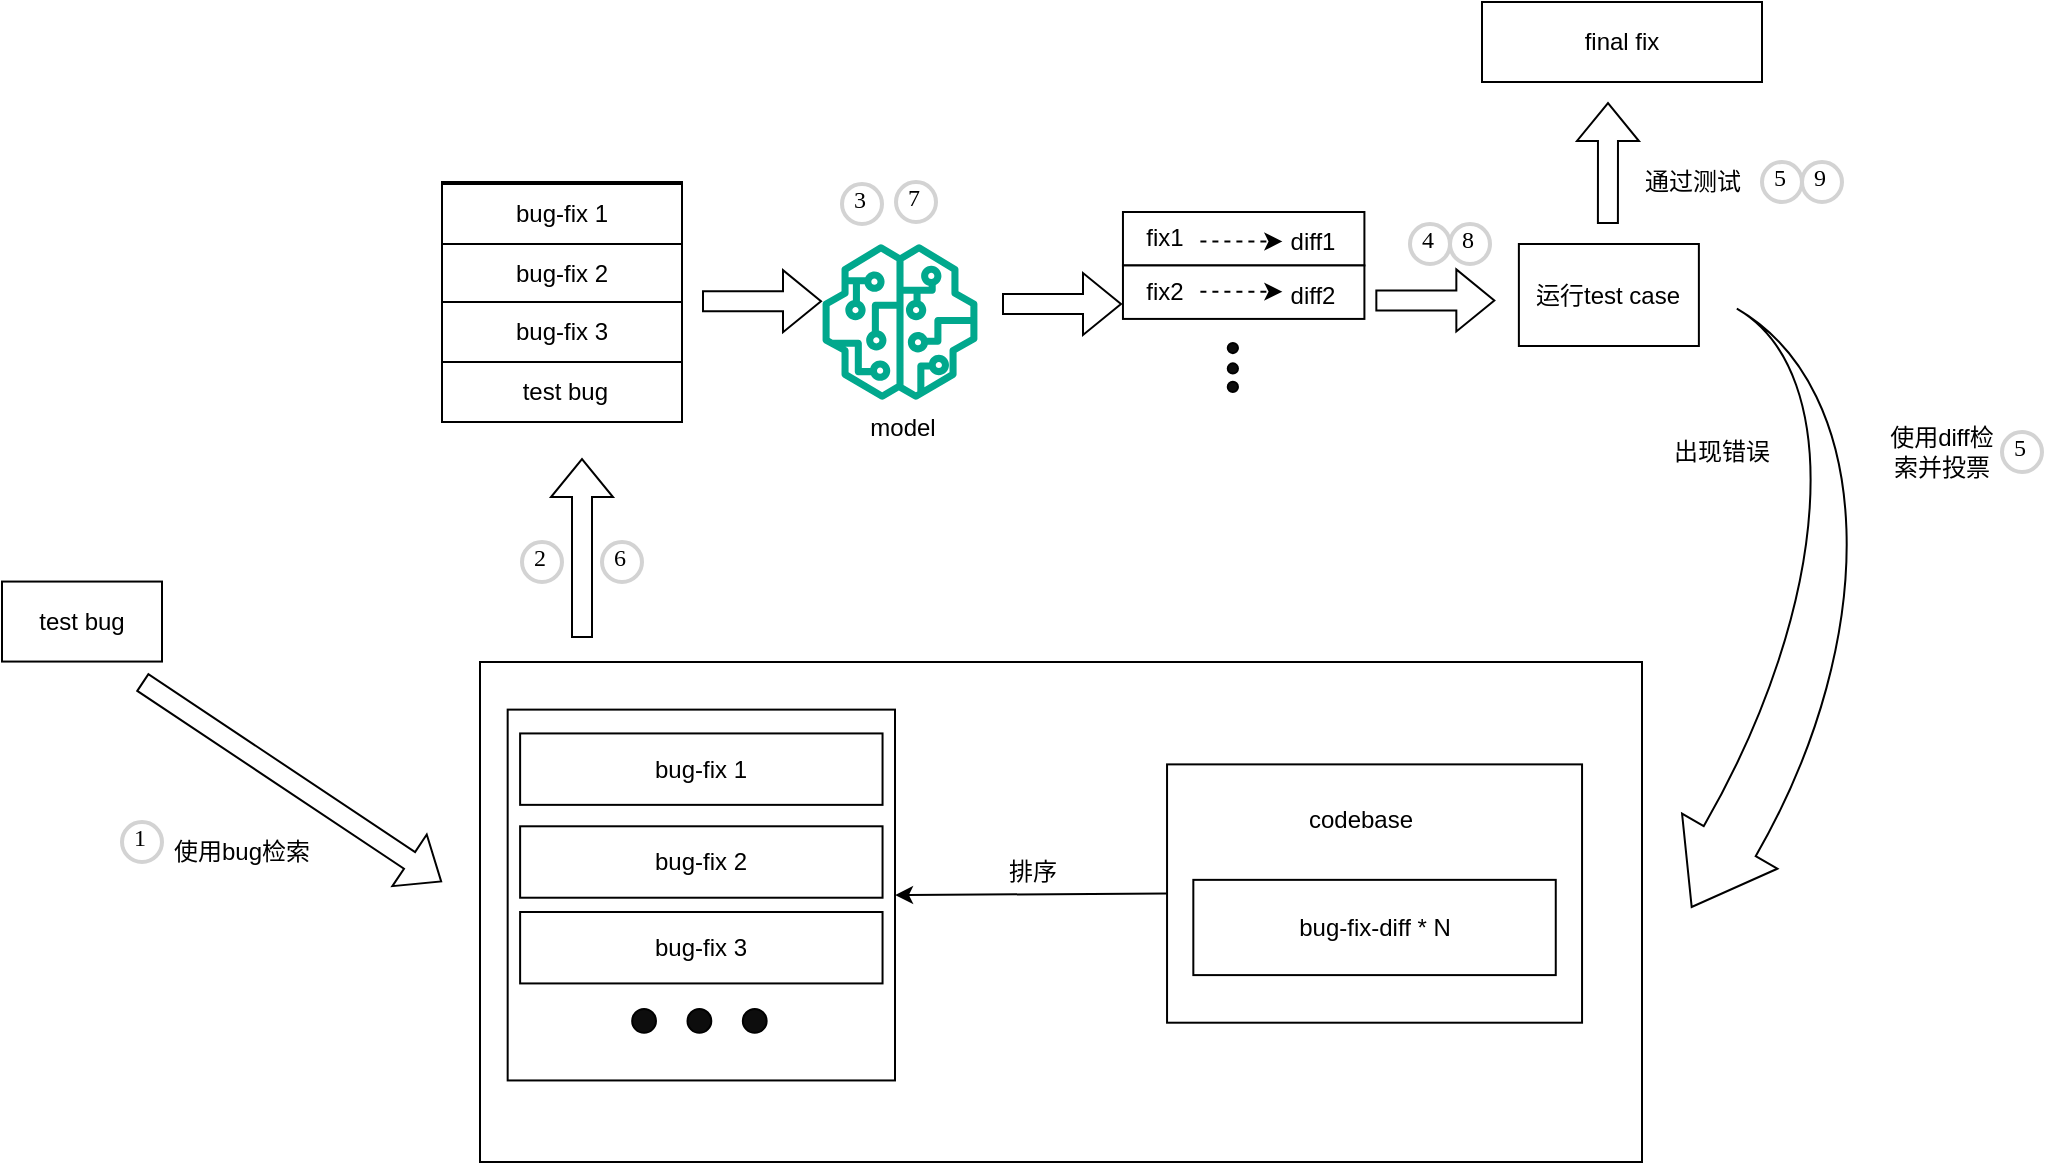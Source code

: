 <mxfile version="24.4.6" type="github">
  <diagram name="第 1 页" id="Rax4Fl9KoX1cWoAzVFCw">
    <mxGraphModel dx="2391" dy="887" grid="1" gridSize="10" guides="1" tooltips="1" connect="1" arrows="1" fold="1" page="1" pageScale="1" pageWidth="827" pageHeight="1169" math="0" shadow="0">
      <root>
        <mxCell id="0" />
        <mxCell id="1" parent="0" />
        <mxCell id="h92h-MnjdW707IpOeqrp-126" value="" style="group" vertex="1" connectable="0" parent="1">
          <mxGeometry x="-310" y="220" width="1020" height="580" as="geometry" />
        </mxCell>
        <mxCell id="h92h-MnjdW707IpOeqrp-10" value="" style="group" vertex="1" connectable="0" parent="h92h-MnjdW707IpOeqrp-126">
          <mxGeometry x="410" y="121" width="78" height="107" as="geometry" />
        </mxCell>
        <mxCell id="h92h-MnjdW707IpOeqrp-7" value="" style="sketch=0;outlineConnect=0;fontColor=#232F3E;gradientColor=none;fillColor=#01A88D;strokeColor=none;dashed=0;verticalLabelPosition=bottom;verticalAlign=top;align=center;html=1;fontSize=12;fontStyle=0;aspect=fixed;pointerEvents=1;shape=mxgraph.aws4.sagemaker_model;" vertex="1" parent="h92h-MnjdW707IpOeqrp-10">
          <mxGeometry width="78" height="78" as="geometry" />
        </mxCell>
        <mxCell id="h92h-MnjdW707IpOeqrp-8" value="model" style="text;html=1;align=center;verticalAlign=middle;resizable=0;points=[];autosize=1;strokeColor=none;fillColor=none;" vertex="1" parent="h92h-MnjdW707IpOeqrp-10">
          <mxGeometry x="10" y="77" width="60" height="30" as="geometry" />
        </mxCell>
        <mxCell id="h92h-MnjdW707IpOeqrp-57" value="" style="group" vertex="1" connectable="0" parent="h92h-MnjdW707IpOeqrp-126">
          <mxGeometry x="550" y="105" width="136.67" height="90" as="geometry" />
        </mxCell>
        <mxCell id="h92h-MnjdW707IpOeqrp-11" value="" style="rounded=0;whiteSpace=wrap;html=1;container=0;" vertex="1" parent="h92h-MnjdW707IpOeqrp-57">
          <mxGeometry x="10.48" width="120.723" height="26.73" as="geometry" />
        </mxCell>
        <mxCell id="h92h-MnjdW707IpOeqrp-12" value="fix1" style="text;html=1;align=center;verticalAlign=middle;whiteSpace=wrap;rounded=0;container=0;" vertex="1" parent="h92h-MnjdW707IpOeqrp-57">
          <mxGeometry y="5.182" width="62.868" height="16.364" as="geometry" />
        </mxCell>
        <mxCell id="h92h-MnjdW707IpOeqrp-14" value="" style="rounded=0;whiteSpace=wrap;html=1;container=0;" vertex="1" parent="h92h-MnjdW707IpOeqrp-57">
          <mxGeometry x="10.48" y="26.73" width="120.723" height="26.73" as="geometry" />
        </mxCell>
        <mxCell id="h92h-MnjdW707IpOeqrp-15" value="fix2" style="text;html=1;align=center;verticalAlign=middle;whiteSpace=wrap;rounded=0;container=0;" vertex="1" parent="h92h-MnjdW707IpOeqrp-57">
          <mxGeometry y="31.909" width="62.868" height="16.364" as="geometry" />
        </mxCell>
        <mxCell id="h92h-MnjdW707IpOeqrp-43" value="diff1" style="text;html=1;align=center;verticalAlign=middle;whiteSpace=wrap;rounded=0;container=0;" vertex="1" parent="h92h-MnjdW707IpOeqrp-57">
          <mxGeometry x="73.802" y="6.818" width="62.868" height="16.364" as="geometry" />
        </mxCell>
        <mxCell id="h92h-MnjdW707IpOeqrp-44" value="diff2" style="text;html=1;align=center;verticalAlign=middle;whiteSpace=wrap;rounded=0;container=0;" vertex="1" parent="h92h-MnjdW707IpOeqrp-57">
          <mxGeometry x="73.802" y="33.851" width="62.868" height="16.364" as="geometry" />
        </mxCell>
        <mxCell id="h92h-MnjdW707IpOeqrp-53" value="" style="endArrow=classic;html=1;rounded=0;dashed=1;" edge="1" parent="h92h-MnjdW707IpOeqrp-57">
          <mxGeometry width="50" height="50" relative="1" as="geometry">
            <mxPoint x="49.201" y="14.719" as="sourcePoint" />
            <mxPoint x="90.202" y="14.719" as="targetPoint" />
          </mxGeometry>
        </mxCell>
        <mxCell id="h92h-MnjdW707IpOeqrp-54" value="" style="endArrow=classic;html=1;rounded=0;dashed=1;" edge="1" parent="h92h-MnjdW707IpOeqrp-57">
          <mxGeometry width="50" height="50" relative="1" as="geometry">
            <mxPoint x="49.201" y="39.813" as="sourcePoint" />
            <mxPoint x="90.202" y="39.813" as="targetPoint" />
          </mxGeometry>
        </mxCell>
        <mxCell id="h92h-MnjdW707IpOeqrp-55" value="" style="group" vertex="1" connectable="0" parent="h92h-MnjdW707IpOeqrp-57">
          <mxGeometry x="62.871" y="65.455" width="5.125" height="24.545" as="geometry" />
        </mxCell>
        <mxCell id="h92h-MnjdW707IpOeqrp-21" value="" style="ellipse;whiteSpace=wrap;html=1;aspect=fixed;fillColor=#0d0d0d;container=0;" vertex="1" parent="h92h-MnjdW707IpOeqrp-55">
          <mxGeometry width="5.114" height="5.114" as="geometry" />
        </mxCell>
        <mxCell id="h92h-MnjdW707IpOeqrp-22" value="" style="ellipse;whiteSpace=wrap;html=1;aspect=fixed;fillColor=#0d0d0d;container=0;" vertex="1" parent="h92h-MnjdW707IpOeqrp-55">
          <mxGeometry y="10.227" width="5.114" height="5.114" as="geometry" />
        </mxCell>
        <mxCell id="h92h-MnjdW707IpOeqrp-23" value="" style="ellipse;whiteSpace=wrap;html=1;aspect=fixed;fillColor=#0d0d0d;container=0;" vertex="1" parent="h92h-MnjdW707IpOeqrp-55">
          <mxGeometry y="19.432" width="5.114" height="5.114" as="geometry" />
        </mxCell>
        <mxCell id="h92h-MnjdW707IpOeqrp-64" value="" style="html=1;shadow=0;dashed=0;align=center;verticalAlign=middle;shape=mxgraph.arrows2.jumpInArrow;dy=15;dx=38;arrowHead=55;rotation=120;" vertex="1" parent="h92h-MnjdW707IpOeqrp-126">
          <mxGeometry x="732.83" y="231" width="270.42" height="157.56" as="geometry" />
        </mxCell>
        <mxCell id="h92h-MnjdW707IpOeqrp-65" value="使用diff检索并投票" style="text;html=1;align=center;verticalAlign=middle;whiteSpace=wrap;rounded=0;" vertex="1" parent="h92h-MnjdW707IpOeqrp-126">
          <mxGeometry x="940" y="210" width="60" height="30" as="geometry" />
        </mxCell>
        <mxCell id="h92h-MnjdW707IpOeqrp-79" value="" style="rounded=0;whiteSpace=wrap;html=1;" vertex="1" parent="h92h-MnjdW707IpOeqrp-126">
          <mxGeometry x="220" y="90" width="120" height="120" as="geometry" />
        </mxCell>
        <mxCell id="h92h-MnjdW707IpOeqrp-83" value="bug-fix 1" style="rounded=0;whiteSpace=wrap;html=1;" vertex="1" parent="h92h-MnjdW707IpOeqrp-126">
          <mxGeometry x="220" y="91" width="120" height="30" as="geometry" />
        </mxCell>
        <mxCell id="h92h-MnjdW707IpOeqrp-85" value="bug-fix 2" style="rounded=0;whiteSpace=wrap;html=1;" vertex="1" parent="h92h-MnjdW707IpOeqrp-126">
          <mxGeometry x="220" y="121" width="120" height="30" as="geometry" />
        </mxCell>
        <mxCell id="h92h-MnjdW707IpOeqrp-86" value="bug-fix 3" style="rounded=0;whiteSpace=wrap;html=1;" vertex="1" parent="h92h-MnjdW707IpOeqrp-126">
          <mxGeometry x="220" y="150" width="120" height="30" as="geometry" />
        </mxCell>
        <mxCell id="h92h-MnjdW707IpOeqrp-87" value="&amp;nbsp;test bug" style="rounded=0;whiteSpace=wrap;html=1;" vertex="1" parent="h92h-MnjdW707IpOeqrp-126">
          <mxGeometry x="220" y="180" width="120" height="30" as="geometry" />
        </mxCell>
        <mxCell id="h92h-MnjdW707IpOeqrp-90" value="test bug" style="rounded=0;whiteSpace=wrap;html=1;" vertex="1" parent="h92h-MnjdW707IpOeqrp-126">
          <mxGeometry y="289.78" width="80" height="40" as="geometry" />
        </mxCell>
        <mxCell id="h92h-MnjdW707IpOeqrp-92" value="" style="group" vertex="1" connectable="0" parent="h92h-MnjdW707IpOeqrp-126">
          <mxGeometry x="239" y="330" width="581" height="250" as="geometry" />
        </mxCell>
        <mxCell id="h92h-MnjdW707IpOeqrp-91" value="" style="rounded=0;whiteSpace=wrap;html=1;" vertex="1" parent="h92h-MnjdW707IpOeqrp-92">
          <mxGeometry width="581" height="250.0" as="geometry" />
        </mxCell>
        <mxCell id="h92h-MnjdW707IpOeqrp-63" value="" style="group" vertex="1" connectable="0" parent="h92h-MnjdW707IpOeqrp-92">
          <mxGeometry x="343.523" y="51.19" width="207.5" height="129.167" as="geometry" />
        </mxCell>
        <mxCell id="h92h-MnjdW707IpOeqrp-60" value="" style="rounded=0;whiteSpace=wrap;html=1;" vertex="1" parent="h92h-MnjdW707IpOeqrp-63">
          <mxGeometry width="207.5" height="129.167" as="geometry" />
        </mxCell>
        <mxCell id="h92h-MnjdW707IpOeqrp-61" value="codebase" style="text;html=1;align=center;verticalAlign=middle;whiteSpace=wrap;rounded=0;" vertex="1" parent="h92h-MnjdW707IpOeqrp-63">
          <mxGeometry x="55.333" y="10.119" width="83" height="35.714" as="geometry" />
        </mxCell>
        <mxCell id="h92h-MnjdW707IpOeqrp-62" value="bug-fix-diff * N" style="rounded=0;whiteSpace=wrap;html=1;" vertex="1" parent="h92h-MnjdW707IpOeqrp-63">
          <mxGeometry x="13.142" y="57.738" width="181.217" height="47.619" as="geometry" />
        </mxCell>
        <mxCell id="h92h-MnjdW707IpOeqrp-66" value="" style="endArrow=classic;html=1;rounded=0;exitX=0;exitY=0.5;exitDx=0;exitDy=0;entryX=1;entryY=0.5;entryDx=0;entryDy=0;" edge="1" parent="h92h-MnjdW707IpOeqrp-92" source="h92h-MnjdW707IpOeqrp-60" target="h92h-MnjdW707IpOeqrp-68">
          <mxGeometry width="50" height="50" relative="1" as="geometry">
            <mxPoint x="166" y="98.81" as="sourcePoint" />
            <mxPoint x="235.167" y="39.286" as="targetPoint" />
          </mxGeometry>
        </mxCell>
        <mxCell id="h92h-MnjdW707IpOeqrp-78" value="排序" style="text;html=1;align=center;verticalAlign=middle;whiteSpace=wrap;rounded=0;" vertex="1" parent="h92h-MnjdW707IpOeqrp-92">
          <mxGeometry x="235.167" y="86.905" width="83" height="35.714" as="geometry" />
        </mxCell>
        <mxCell id="h92h-MnjdW707IpOeqrp-89" value="" style="group" vertex="1" connectable="0" parent="h92h-MnjdW707IpOeqrp-92">
          <mxGeometry x="13.833" y="23.81" width="193.667" height="185.417" as="geometry" />
        </mxCell>
        <mxCell id="h92h-MnjdW707IpOeqrp-68" value="" style="rounded=0;whiteSpace=wrap;html=1;" vertex="1" parent="h92h-MnjdW707IpOeqrp-89">
          <mxGeometry width="193.667" height="185.417" as="geometry" />
        </mxCell>
        <mxCell id="h92h-MnjdW707IpOeqrp-69" value="bug-fix 1" style="rounded=0;whiteSpace=wrap;html=1;" vertex="1" parent="h92h-MnjdW707IpOeqrp-89">
          <mxGeometry x="6.225" y="11.905" width="181.217" height="35.714" as="geometry" />
        </mxCell>
        <mxCell id="h92h-MnjdW707IpOeqrp-70" value="bug-fix 2" style="rounded=0;whiteSpace=wrap;html=1;" vertex="1" parent="h92h-MnjdW707IpOeqrp-89">
          <mxGeometry x="6.225" y="58.333" width="181.217" height="35.714" as="geometry" />
        </mxCell>
        <mxCell id="h92h-MnjdW707IpOeqrp-71" value="bug-fix 3" style="rounded=0;whiteSpace=wrap;html=1;" vertex="1" parent="h92h-MnjdW707IpOeqrp-89">
          <mxGeometry x="6.225" y="101.19" width="181.217" height="35.714" as="geometry" />
        </mxCell>
        <mxCell id="h92h-MnjdW707IpOeqrp-88" value="" style="group" vertex="1" connectable="0" parent="h92h-MnjdW707IpOeqrp-89">
          <mxGeometry x="62.25" y="149.702" width="69.167" height="11.905" as="geometry" />
        </mxCell>
        <mxCell id="h92h-MnjdW707IpOeqrp-73" value="" style="ellipse;whiteSpace=wrap;html=1;aspect=fixed;fillColor=#0d0d0d;container=0;" vertex="1" parent="h92h-MnjdW707IpOeqrp-88">
          <mxGeometry width="11.905" height="11.905" as="geometry" />
        </mxCell>
        <mxCell id="h92h-MnjdW707IpOeqrp-74" value="" style="ellipse;whiteSpace=wrap;html=1;aspect=fixed;fillColor=#0d0d0d;container=0;" vertex="1" parent="h92h-MnjdW707IpOeqrp-88">
          <mxGeometry x="27.667" width="11.905" height="11.905" as="geometry" />
        </mxCell>
        <mxCell id="h92h-MnjdW707IpOeqrp-75" value="" style="ellipse;whiteSpace=wrap;html=1;aspect=fixed;fillColor=#0d0d0d;container=0;" vertex="1" parent="h92h-MnjdW707IpOeqrp-88">
          <mxGeometry x="55.333" width="11.905" height="11.905" as="geometry" />
        </mxCell>
        <mxCell id="h92h-MnjdW707IpOeqrp-96" value="" style="shape=flexArrow;endArrow=classic;html=1;rounded=0;" edge="1" parent="h92h-MnjdW707IpOeqrp-126">
          <mxGeometry width="50" height="50" relative="1" as="geometry">
            <mxPoint x="70" y="340" as="sourcePoint" />
            <mxPoint x="220" y="440" as="targetPoint" />
          </mxGeometry>
        </mxCell>
        <mxCell id="h92h-MnjdW707IpOeqrp-97" value="" style="shape=flexArrow;endArrow=classic;html=1;rounded=0;" edge="1" parent="h92h-MnjdW707IpOeqrp-126">
          <mxGeometry width="50" height="50" relative="1" as="geometry">
            <mxPoint x="290" y="318" as="sourcePoint" />
            <mxPoint x="290" y="228" as="targetPoint" />
          </mxGeometry>
        </mxCell>
        <mxCell id="h92h-MnjdW707IpOeqrp-98" value="" style="shape=flexArrow;endArrow=classic;html=1;rounded=0;exitX=1;exitY=0;exitDx=0;exitDy=0;" edge="1" parent="h92h-MnjdW707IpOeqrp-126">
          <mxGeometry width="50" height="50" relative="1" as="geometry">
            <mxPoint x="350" y="149.58" as="sourcePoint" />
            <mxPoint x="410" y="149.58" as="targetPoint" />
          </mxGeometry>
        </mxCell>
        <mxCell id="h92h-MnjdW707IpOeqrp-99" value="" style="shape=flexArrow;endArrow=classic;html=1;rounded=0;exitX=1;exitY=0;exitDx=0;exitDy=0;" edge="1" parent="h92h-MnjdW707IpOeqrp-126">
          <mxGeometry width="50" height="50" relative="1" as="geometry">
            <mxPoint x="500" y="151" as="sourcePoint" />
            <mxPoint x="560" y="151" as="targetPoint" />
          </mxGeometry>
        </mxCell>
        <mxCell id="h92h-MnjdW707IpOeqrp-100" value="使用bug检索" style="text;html=1;align=center;verticalAlign=middle;whiteSpace=wrap;rounded=0;" vertex="1" parent="h92h-MnjdW707IpOeqrp-126">
          <mxGeometry x="80" y="410" width="80" height="30" as="geometry" />
        </mxCell>
        <mxCell id="h92h-MnjdW707IpOeqrp-101" value="1" style="ellipse;whiteSpace=wrap;html=1;aspect=fixed;strokeWidth=2;fontFamily=Tahoma;spacingBottom=4;spacingRight=2;strokeColor=#d3d3d3;" vertex="1" parent="h92h-MnjdW707IpOeqrp-126">
          <mxGeometry x="60" y="410" width="20" height="20" as="geometry" />
        </mxCell>
        <mxCell id="h92h-MnjdW707IpOeqrp-102" value="2" style="ellipse;whiteSpace=wrap;html=1;aspect=fixed;strokeWidth=2;fontFamily=Tahoma;spacingBottom=4;spacingRight=2;strokeColor=#d3d3d3;" vertex="1" parent="h92h-MnjdW707IpOeqrp-126">
          <mxGeometry x="260" y="270" width="20" height="20" as="geometry" />
        </mxCell>
        <mxCell id="h92h-MnjdW707IpOeqrp-103" value="3" style="ellipse;whiteSpace=wrap;html=1;aspect=fixed;strokeWidth=2;fontFamily=Tahoma;spacingBottom=4;spacingRight=2;strokeColor=#d3d3d3;" vertex="1" parent="h92h-MnjdW707IpOeqrp-126">
          <mxGeometry x="420" y="91" width="20" height="20" as="geometry" />
        </mxCell>
        <mxCell id="h92h-MnjdW707IpOeqrp-105" value="4" style="ellipse;whiteSpace=wrap;html=1;aspect=fixed;strokeWidth=2;fontFamily=Tahoma;spacingBottom=4;spacingRight=2;strokeColor=#d3d3d3;" vertex="1" parent="h92h-MnjdW707IpOeqrp-126">
          <mxGeometry x="704" y="111" width="20" height="20" as="geometry" />
        </mxCell>
        <mxCell id="h92h-MnjdW707IpOeqrp-106" value="5" style="ellipse;whiteSpace=wrap;html=1;aspect=fixed;strokeWidth=2;fontFamily=Tahoma;spacingBottom=4;spacingRight=2;strokeColor=#d3d3d3;" vertex="1" parent="h92h-MnjdW707IpOeqrp-126">
          <mxGeometry x="1000" y="215" width="20" height="20" as="geometry" />
        </mxCell>
        <mxCell id="h92h-MnjdW707IpOeqrp-107" value="6" style="ellipse;whiteSpace=wrap;html=1;aspect=fixed;strokeWidth=2;fontFamily=Tahoma;spacingBottom=4;spacingRight=2;strokeColor=#d3d3d3;" vertex="1" parent="h92h-MnjdW707IpOeqrp-126">
          <mxGeometry x="300" y="270" width="20" height="20" as="geometry" />
        </mxCell>
        <mxCell id="h92h-MnjdW707IpOeqrp-112" value="" style="shape=flexArrow;endArrow=classic;html=1;rounded=0;exitX=1;exitY=0;exitDx=0;exitDy=0;" edge="1" parent="h92h-MnjdW707IpOeqrp-126">
          <mxGeometry width="50" height="50" relative="1" as="geometry">
            <mxPoint x="686.67" y="149.2" as="sourcePoint" />
            <mxPoint x="746.67" y="149.2" as="targetPoint" />
          </mxGeometry>
        </mxCell>
        <mxCell id="h92h-MnjdW707IpOeqrp-115" value="运行test case" style="rounded=0;whiteSpace=wrap;html=1;" vertex="1" parent="h92h-MnjdW707IpOeqrp-126">
          <mxGeometry x="758.44" y="121" width="90" height="51" as="geometry" />
        </mxCell>
        <mxCell id="h92h-MnjdW707IpOeqrp-117" value="出现错误" style="text;html=1;align=center;verticalAlign=middle;whiteSpace=wrap;rounded=0;" vertex="1" parent="h92h-MnjdW707IpOeqrp-126">
          <mxGeometry x="830" y="210" width="60" height="30" as="geometry" />
        </mxCell>
        <mxCell id="h92h-MnjdW707IpOeqrp-118" value="" style="shape=flexArrow;endArrow=classic;html=1;rounded=0;" edge="1" parent="h92h-MnjdW707IpOeqrp-126">
          <mxGeometry width="50" height="50" relative="1" as="geometry">
            <mxPoint x="802.96" y="111" as="sourcePoint" />
            <mxPoint x="803" y="50" as="targetPoint" />
          </mxGeometry>
        </mxCell>
        <mxCell id="h92h-MnjdW707IpOeqrp-119" value="通过测试" style="text;html=1;align=center;verticalAlign=middle;resizable=0;points=[];autosize=1;strokeColor=none;fillColor=none;" vertex="1" parent="h92h-MnjdW707IpOeqrp-126">
          <mxGeometry x="810" y="75" width="70" height="30" as="geometry" />
        </mxCell>
        <mxCell id="h92h-MnjdW707IpOeqrp-120" value="final fix" style="rounded=0;whiteSpace=wrap;html=1;" vertex="1" parent="h92h-MnjdW707IpOeqrp-126">
          <mxGeometry x="740" width="140" height="40" as="geometry" />
        </mxCell>
        <mxCell id="h92h-MnjdW707IpOeqrp-122" value="5" style="ellipse;whiteSpace=wrap;html=1;aspect=fixed;strokeWidth=2;fontFamily=Tahoma;spacingBottom=4;spacingRight=2;strokeColor=#d3d3d3;" vertex="1" parent="h92h-MnjdW707IpOeqrp-126">
          <mxGeometry x="880" y="80" width="20" height="20" as="geometry" />
        </mxCell>
        <mxCell id="h92h-MnjdW707IpOeqrp-123" value="7" style="ellipse;whiteSpace=wrap;html=1;aspect=fixed;strokeWidth=2;fontFamily=Tahoma;spacingBottom=4;spacingRight=2;strokeColor=#d3d3d3;" vertex="1" parent="h92h-MnjdW707IpOeqrp-126">
          <mxGeometry x="447" y="90" width="20" height="20" as="geometry" />
        </mxCell>
        <mxCell id="h92h-MnjdW707IpOeqrp-124" value="8" style="ellipse;whiteSpace=wrap;html=1;aspect=fixed;strokeWidth=2;fontFamily=Tahoma;spacingBottom=4;spacingRight=2;strokeColor=#d3d3d3;" vertex="1" parent="h92h-MnjdW707IpOeqrp-126">
          <mxGeometry x="724" y="111" width="20" height="20" as="geometry" />
        </mxCell>
        <mxCell id="h92h-MnjdW707IpOeqrp-125" value="9" style="ellipse;whiteSpace=wrap;html=1;aspect=fixed;strokeWidth=2;fontFamily=Tahoma;spacingBottom=4;spacingRight=2;strokeColor=#d3d3d3;" vertex="1" parent="h92h-MnjdW707IpOeqrp-126">
          <mxGeometry x="900" y="80" width="20" height="20" as="geometry" />
        </mxCell>
      </root>
    </mxGraphModel>
  </diagram>
</mxfile>
